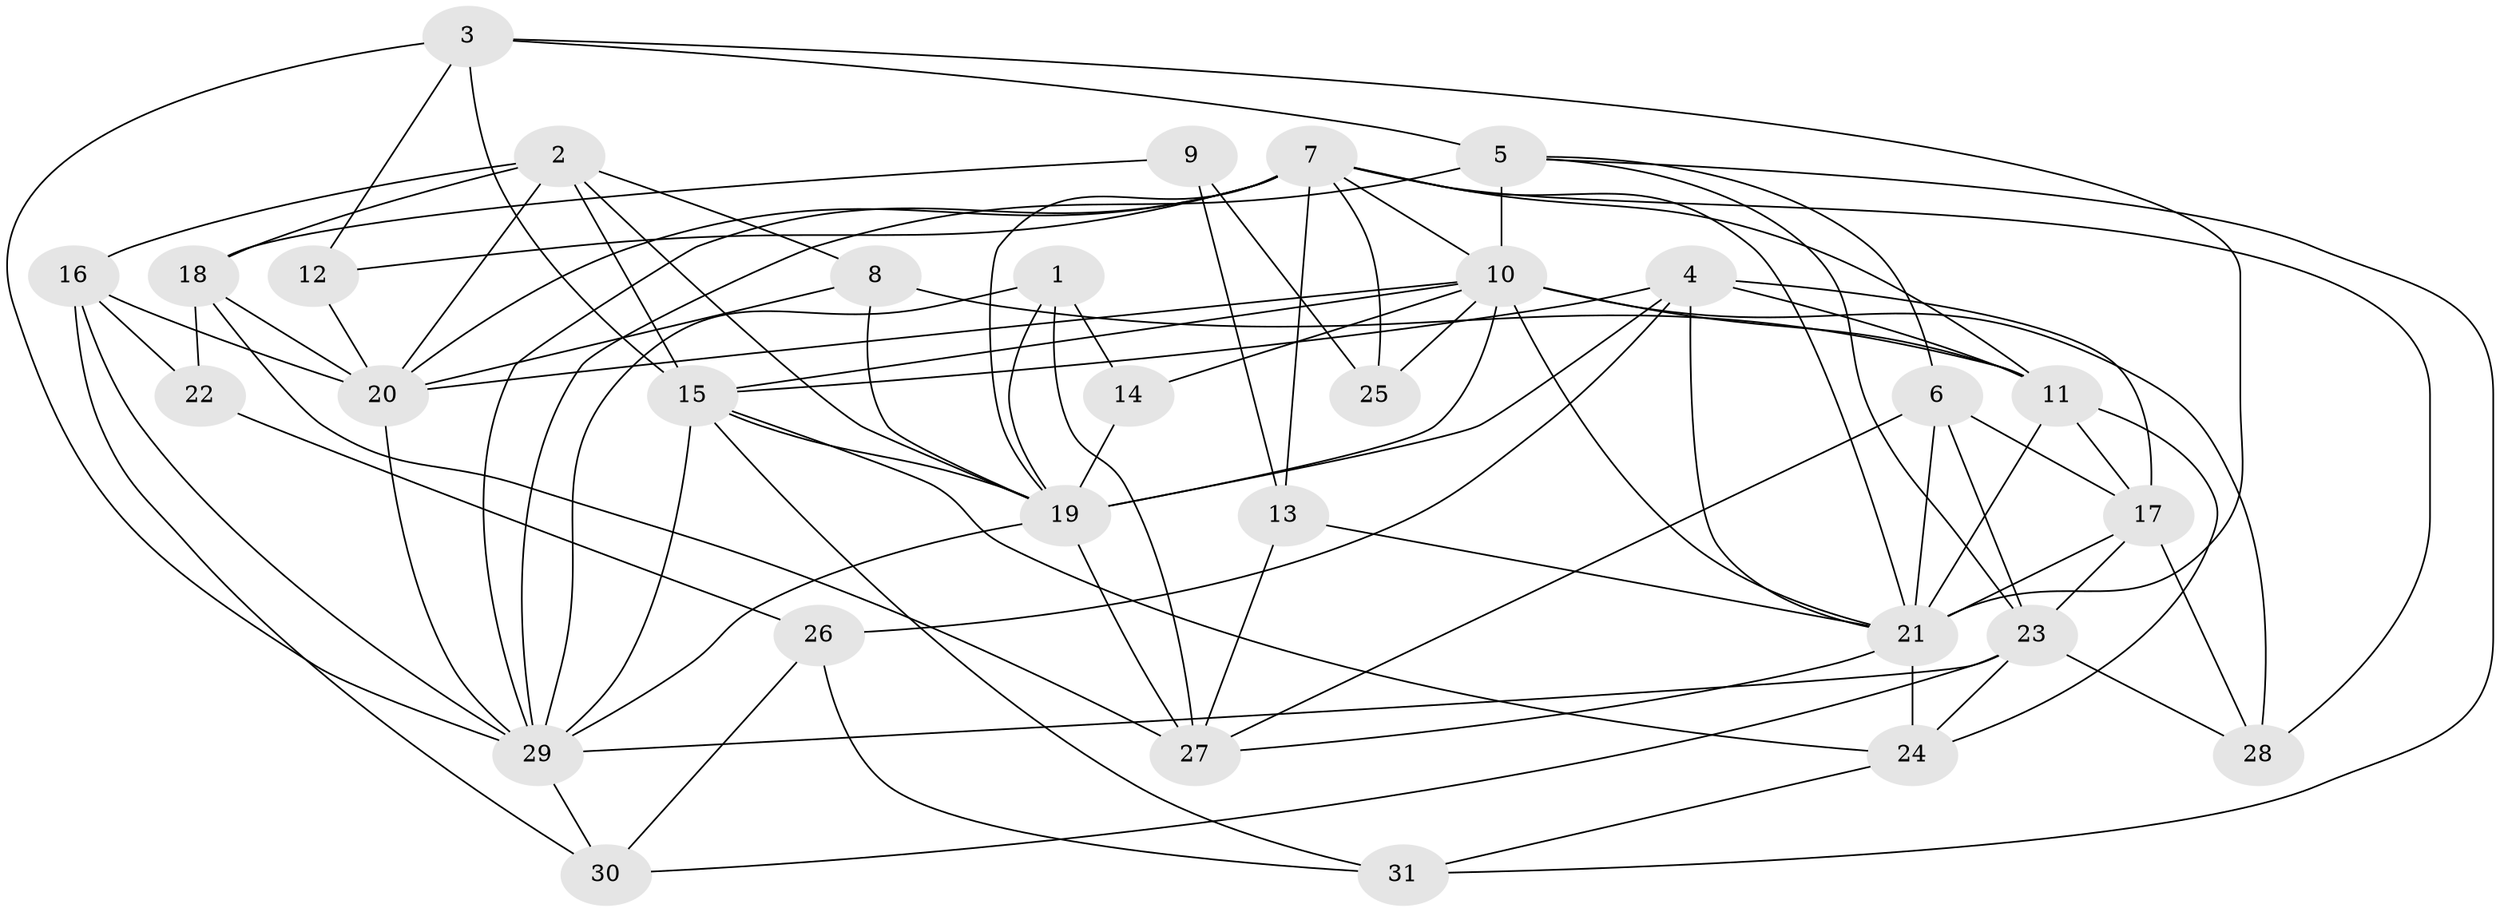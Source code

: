 // original degree distribution, {4: 0.23684210526315788, 3: 0.18421052631578946, 2: 0.21052631578947367, 6: 0.10526315789473684, 5: 0.19736842105263158, 7: 0.06578947368421052}
// Generated by graph-tools (version 1.1) at 2025/36/03/04/25 23:36:59]
// undirected, 31 vertices, 89 edges
graph export_dot {
  node [color=gray90,style=filled];
  1;
  2;
  3;
  4;
  5;
  6;
  7;
  8;
  9;
  10;
  11;
  12;
  13;
  14;
  15;
  16;
  17;
  18;
  19;
  20;
  21;
  22;
  23;
  24;
  25;
  26;
  27;
  28;
  29;
  30;
  31;
  1 -- 14 [weight=1.0];
  1 -- 19 [weight=1.0];
  1 -- 27 [weight=1.0];
  1 -- 29 [weight=1.0];
  2 -- 8 [weight=1.0];
  2 -- 15 [weight=2.0];
  2 -- 16 [weight=1.0];
  2 -- 18 [weight=1.0];
  2 -- 19 [weight=1.0];
  2 -- 20 [weight=1.0];
  3 -- 5 [weight=1.0];
  3 -- 12 [weight=1.0];
  3 -- 15 [weight=2.0];
  3 -- 21 [weight=1.0];
  3 -- 29 [weight=1.0];
  4 -- 11 [weight=1.0];
  4 -- 15 [weight=1.0];
  4 -- 17 [weight=2.0];
  4 -- 19 [weight=1.0];
  4 -- 21 [weight=1.0];
  4 -- 26 [weight=1.0];
  5 -- 6 [weight=1.0];
  5 -- 10 [weight=1.0];
  5 -- 23 [weight=1.0];
  5 -- 29 [weight=2.0];
  5 -- 31 [weight=1.0];
  6 -- 17 [weight=1.0];
  6 -- 21 [weight=1.0];
  6 -- 23 [weight=1.0];
  6 -- 27 [weight=1.0];
  7 -- 10 [weight=1.0];
  7 -- 11 [weight=1.0];
  7 -- 12 [weight=1.0];
  7 -- 13 [weight=1.0];
  7 -- 19 [weight=1.0];
  7 -- 20 [weight=2.0];
  7 -- 21 [weight=1.0];
  7 -- 25 [weight=1.0];
  7 -- 28 [weight=1.0];
  7 -- 29 [weight=1.0];
  8 -- 11 [weight=2.0];
  8 -- 19 [weight=1.0];
  8 -- 20 [weight=1.0];
  9 -- 13 [weight=1.0];
  9 -- 18 [weight=1.0];
  9 -- 25 [weight=1.0];
  10 -- 11 [weight=1.0];
  10 -- 14 [weight=1.0];
  10 -- 15 [weight=1.0];
  10 -- 19 [weight=1.0];
  10 -- 20 [weight=1.0];
  10 -- 21 [weight=1.0];
  10 -- 25 [weight=2.0];
  10 -- 28 [weight=1.0];
  11 -- 17 [weight=1.0];
  11 -- 21 [weight=3.0];
  11 -- 24 [weight=1.0];
  12 -- 20 [weight=1.0];
  13 -- 21 [weight=2.0];
  13 -- 27 [weight=1.0];
  14 -- 19 [weight=1.0];
  15 -- 19 [weight=1.0];
  15 -- 24 [weight=1.0];
  15 -- 29 [weight=1.0];
  15 -- 31 [weight=1.0];
  16 -- 20 [weight=1.0];
  16 -- 22 [weight=1.0];
  16 -- 29 [weight=1.0];
  16 -- 30 [weight=1.0];
  17 -- 21 [weight=2.0];
  17 -- 23 [weight=1.0];
  17 -- 28 [weight=1.0];
  18 -- 20 [weight=2.0];
  18 -- 22 [weight=1.0];
  18 -- 27 [weight=1.0];
  19 -- 27 [weight=1.0];
  19 -- 29 [weight=1.0];
  20 -- 29 [weight=1.0];
  21 -- 24 [weight=1.0];
  21 -- 27 [weight=1.0];
  22 -- 26 [weight=1.0];
  23 -- 24 [weight=1.0];
  23 -- 28 [weight=1.0];
  23 -- 29 [weight=1.0];
  23 -- 30 [weight=1.0];
  24 -- 31 [weight=1.0];
  26 -- 30 [weight=1.0];
  26 -- 31 [weight=1.0];
  29 -- 30 [weight=1.0];
}
